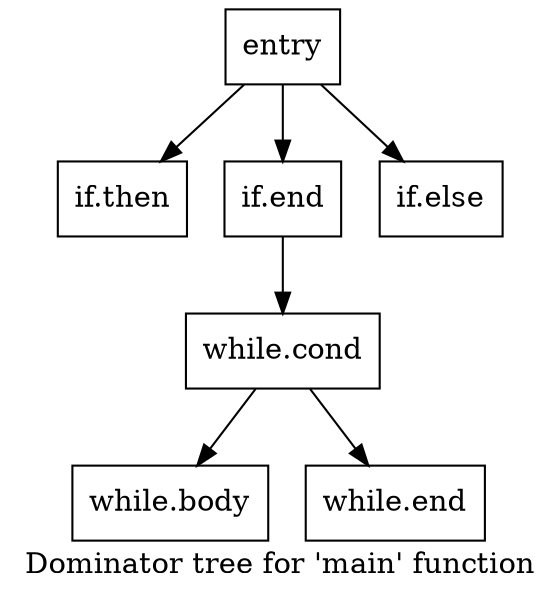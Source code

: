 digraph "Dominator tree for 'main' function" {
	label="Dominator tree for 'main' function";

	Node0x16c2880 [shape=record,label="{entry}"];
	Node0x16c2880 -> Node0x16c2700;
	Node0x16c2880 -> Node0x16c27c0;
	Node0x16c2880 -> Node0x16c3250;
	Node0x16c2700 [shape=record,label="{if.then}"];
	Node0x16c27c0 [shape=record,label="{if.end}"];
	Node0x16c27c0 -> Node0x16c2800;
	Node0x16c2800 [shape=record,label="{while.cond}"];
	Node0x16c2800 -> Node0x16c31d0;
	Node0x16c2800 -> Node0x16c3210;
	Node0x16c31d0 [shape=record,label="{while.body}"];
	Node0x16c3210 [shape=record,label="{while.end}"];
	Node0x16c3250 [shape=record,label="{if.else}"];
}

